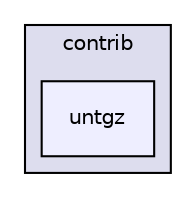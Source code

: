 digraph "zlib/zlib-1.2.8/contrib/untgz" {
  compound=true
  node [ fontsize="10", fontname="Helvetica"];
  edge [ labelfontsize="10", labelfontname="Helvetica"];
  subgraph clusterdir_e0c029cd5149dae73dc2b47aa4b1f108 {
    graph [ bgcolor="#ddddee", pencolor="black", label="contrib" fontname="Helvetica", fontsize="10", URL="dir_e0c029cd5149dae73dc2b47aa4b1f108.html"]
  dir_e6c8dc50db3ead1e3540f2492e1b5a99 [shape=box, label="untgz", style="filled", fillcolor="#eeeeff", pencolor="black", URL="dir_e6c8dc50db3ead1e3540f2492e1b5a99.html"];
  }
}
